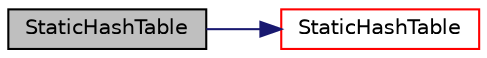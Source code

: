 digraph "StaticHashTable"
{
  bgcolor="transparent";
  edge [fontname="Helvetica",fontsize="10",labelfontname="Helvetica",labelfontsize="10"];
  node [fontname="Helvetica",fontsize="10",shape=record];
  rankdir="LR";
  Node104 [label="StaticHashTable",height=0.2,width=0.4,color="black", fillcolor="grey75", style="filled", fontcolor="black"];
  Node104 -> Node105 [color="midnightblue",fontsize="10",style="solid",fontname="Helvetica"];
  Node105 [label="StaticHashTable",height=0.2,width=0.4,color="red",URL="$a26881.html#aacb116b13732fa04eb4085d754da9e1d",tooltip="Construct given initial table size. "];
}
